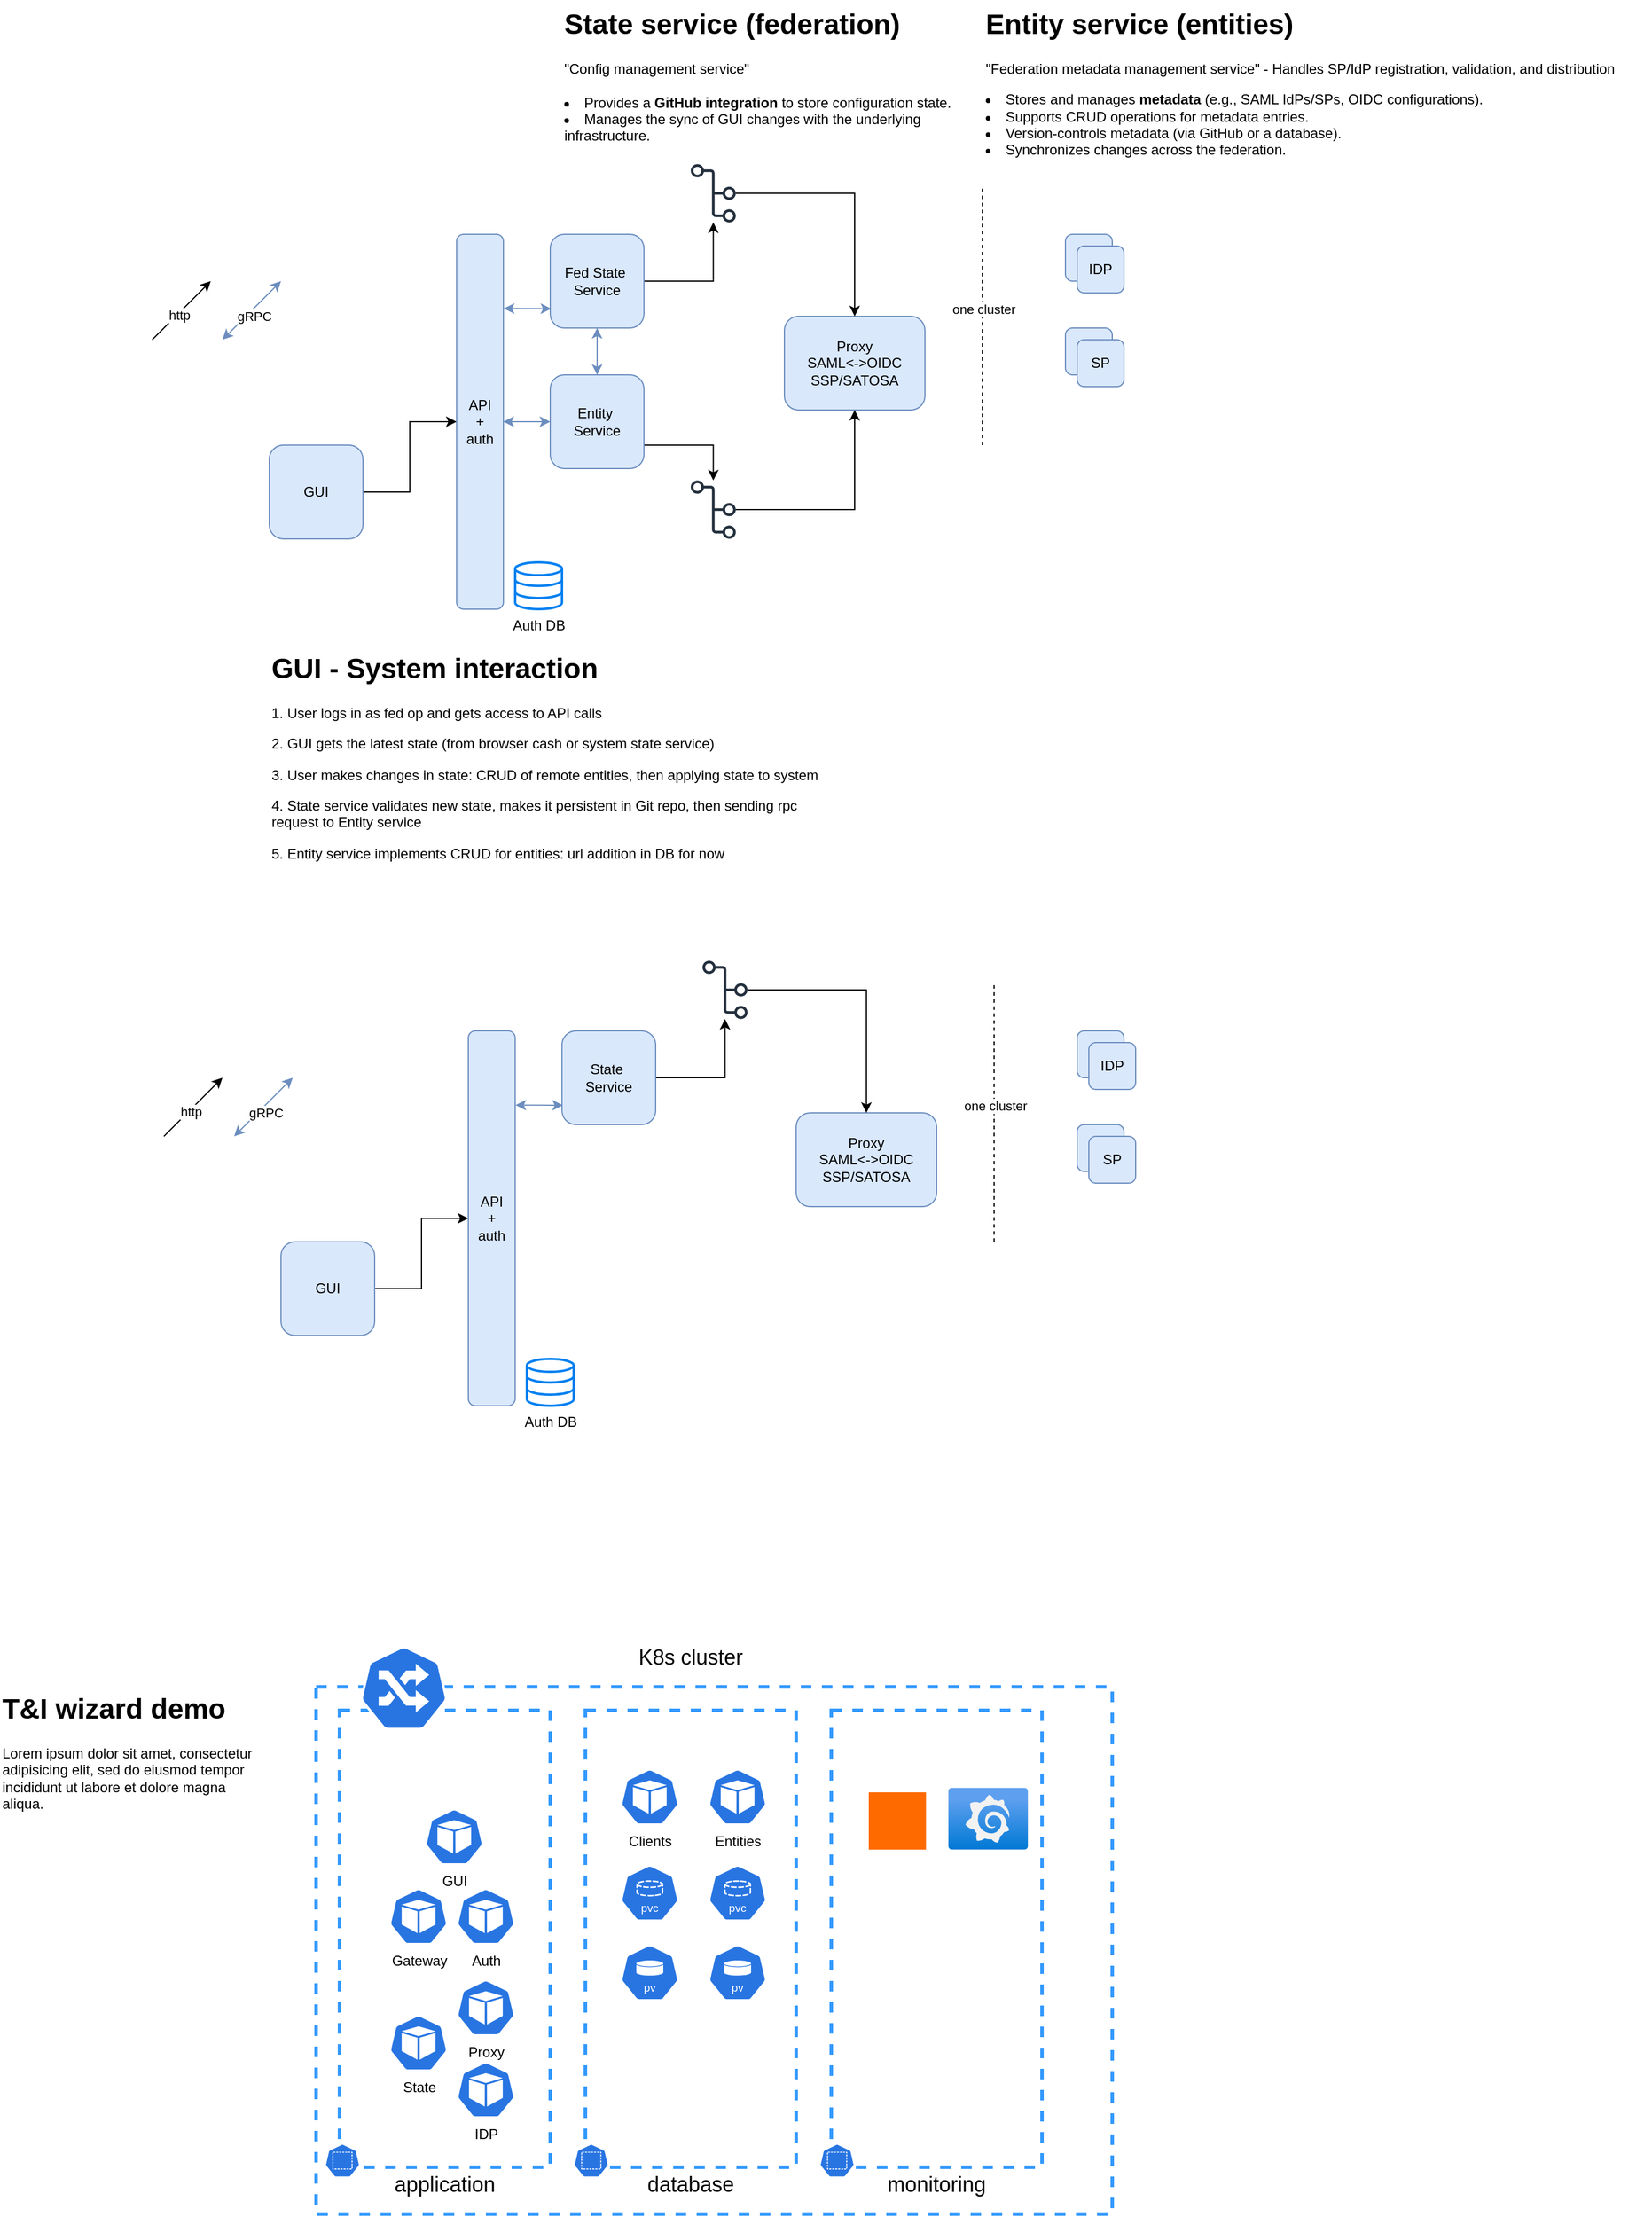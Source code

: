 <mxfile version="26.0.11">
  <diagram name="Page-1" id="v2YGlUvmtxhpplplM4XH">
    <mxGraphModel dx="954" dy="695" grid="1" gridSize="10" guides="1" tooltips="1" connect="1" arrows="1" fold="1" page="1" pageScale="1" pageWidth="850" pageHeight="1100" math="0" shadow="0">
      <root>
        <mxCell id="0" />
        <mxCell id="1" parent="0" />
        <mxCell id="MN9KcsfTJYWe4V_drN4--1" value="Proxy&lt;br&gt;SAML&amp;lt;-&amp;gt;OIDC&lt;br&gt;SSP/SATOSA" style="rounded=1;whiteSpace=wrap;html=1;fillColor=#dae8fc;strokeColor=#6c8ebf;" parent="1" vertex="1">
          <mxGeometry x="680" y="270" width="120" height="80" as="geometry" />
        </mxCell>
        <mxCell id="MN9KcsfTJYWe4V_drN4--11" style="edgeStyle=orthogonalEdgeStyle;rounded=0;orthogonalLoop=1;jettySize=auto;html=1;entryX=0;entryY=0.5;entryDx=0;entryDy=0;" parent="1" source="MN9KcsfTJYWe4V_drN4--2" target="MN9KcsfTJYWe4V_drN4--9" edge="1">
          <mxGeometry relative="1" as="geometry" />
        </mxCell>
        <mxCell id="MN9KcsfTJYWe4V_drN4--2" value="GUI" style="rounded=1;whiteSpace=wrap;html=1;fillColor=#dae8fc;strokeColor=#6c8ebf;" parent="1" vertex="1">
          <mxGeometry x="240" y="380" width="80" height="80" as="geometry" />
        </mxCell>
        <mxCell id="MN9KcsfTJYWe4V_drN4--47" style="edgeStyle=orthogonalEdgeStyle;rounded=0;orthogonalLoop=1;jettySize=auto;html=1;exitX=1;exitY=0.75;exitDx=0;exitDy=0;" parent="1" source="MN9KcsfTJYWe4V_drN4--5" target="MN9KcsfTJYWe4V_drN4--46" edge="1">
          <mxGeometry relative="1" as="geometry" />
        </mxCell>
        <mxCell id="MN9KcsfTJYWe4V_drN4--5" value="Entity&amp;nbsp;&lt;div&gt;Service&lt;/div&gt;" style="rounded=1;whiteSpace=wrap;html=1;fillColor=#dae8fc;strokeColor=#6c8ebf;" parent="1" vertex="1">
          <mxGeometry x="480" y="320" width="80" height="80" as="geometry" />
        </mxCell>
        <mxCell id="MN9KcsfTJYWe4V_drN4--45" style="edgeStyle=orthogonalEdgeStyle;rounded=0;orthogonalLoop=1;jettySize=auto;html=1;exitX=1;exitY=0.5;exitDx=0;exitDy=0;entryX=0;entryY=0.5;entryDx=0;entryDy=0;fillColor=#dae8fc;strokeColor=#6c8ebf;startArrow=classic;startFill=1;" parent="1" source="MN9KcsfTJYWe4V_drN4--9" target="MN9KcsfTJYWe4V_drN4--5" edge="1">
          <mxGeometry relative="1" as="geometry" />
        </mxCell>
        <mxCell id="MN9KcsfTJYWe4V_drN4--9" value="API&lt;div&gt;+&lt;br&gt;auth&lt;/div&gt;" style="rounded=1;whiteSpace=wrap;html=1;fillColor=#dae8fc;strokeColor=#6c8ebf;" parent="1" vertex="1">
          <mxGeometry x="400" y="200" width="40" height="320" as="geometry" />
        </mxCell>
        <mxCell id="MN9KcsfTJYWe4V_drN4--13" value="" style="endArrow=classic;html=1;rounded=0;" parent="1" edge="1">
          <mxGeometry width="50" height="50" relative="1" as="geometry">
            <mxPoint x="140" y="290" as="sourcePoint" />
            <mxPoint x="190" y="240" as="targetPoint" />
          </mxGeometry>
        </mxCell>
        <mxCell id="MN9KcsfTJYWe4V_drN4--14" value="http" style="edgeLabel;html=1;align=center;verticalAlign=middle;resizable=0;points=[];" parent="MN9KcsfTJYWe4V_drN4--13" vertex="1" connectable="0">
          <mxGeometry x="-0.13" y="-1" relative="1" as="geometry">
            <mxPoint as="offset" />
          </mxGeometry>
        </mxCell>
        <mxCell id="MN9KcsfTJYWe4V_drN4--15" value="" style="endArrow=classic;html=1;rounded=0;fillColor=#dae8fc;strokeColor=#6c8ebf;startArrow=classic;startFill=1;" parent="1" edge="1">
          <mxGeometry width="50" height="50" relative="1" as="geometry">
            <mxPoint x="200" y="290" as="sourcePoint" />
            <mxPoint x="250" y="240" as="targetPoint" />
          </mxGeometry>
        </mxCell>
        <mxCell id="MN9KcsfTJYWe4V_drN4--17" value="gRPC" style="edgeLabel;html=1;align=center;verticalAlign=middle;resizable=0;points=[];" parent="MN9KcsfTJYWe4V_drN4--15" vertex="1" connectable="0">
          <mxGeometry x="0.087" y="1" relative="1" as="geometry">
            <mxPoint y="8" as="offset" />
          </mxGeometry>
        </mxCell>
        <mxCell id="MN9KcsfTJYWe4V_drN4--48" style="edgeStyle=orthogonalEdgeStyle;rounded=0;orthogonalLoop=1;jettySize=auto;html=1;entryX=0.5;entryY=0;entryDx=0;entryDy=0;" parent="1" source="MN9KcsfTJYWe4V_drN4--21" target="MN9KcsfTJYWe4V_drN4--1" edge="1">
          <mxGeometry relative="1" as="geometry" />
        </mxCell>
        <mxCell id="MN9KcsfTJYWe4V_drN4--21" value="" style="sketch=0;outlineConnect=0;fontColor=#232F3E;gradientColor=none;fillColor=#232F3D;strokeColor=none;dashed=0;verticalLabelPosition=bottom;verticalAlign=top;align=center;html=1;fontSize=12;fontStyle=0;aspect=fixed;pointerEvents=1;shape=mxgraph.aws4.git_repository;" parent="1" vertex="1">
          <mxGeometry x="600" y="140" width="38.46" height="50" as="geometry" />
        </mxCell>
        <mxCell id="MN9KcsfTJYWe4V_drN4--25" style="edgeStyle=orthogonalEdgeStyle;rounded=0;orthogonalLoop=1;jettySize=auto;html=1;entryX=0.5;entryY=0;entryDx=0;entryDy=0;fillColor=#dae8fc;strokeColor=#6c8ebf;startArrow=classic;startFill=1;" parent="1" source="MN9KcsfTJYWe4V_drN4--23" target="MN9KcsfTJYWe4V_drN4--5" edge="1">
          <mxGeometry relative="1" as="geometry" />
        </mxCell>
        <mxCell id="MN9KcsfTJYWe4V_drN4--35" style="edgeStyle=orthogonalEdgeStyle;rounded=0;orthogonalLoop=1;jettySize=auto;html=1;exitX=1;exitY=0.5;exitDx=0;exitDy=0;" parent="1" source="MN9KcsfTJYWe4V_drN4--23" target="MN9KcsfTJYWe4V_drN4--21" edge="1">
          <mxGeometry relative="1" as="geometry" />
        </mxCell>
        <mxCell id="MN9KcsfTJYWe4V_drN4--23" value="Fed State&amp;nbsp;&lt;div&gt;Service&lt;/div&gt;" style="rounded=1;whiteSpace=wrap;html=1;fillColor=#dae8fc;strokeColor=#6c8ebf;" parent="1" vertex="1">
          <mxGeometry x="480" y="200" width="80" height="80" as="geometry" />
        </mxCell>
        <mxCell id="MN9KcsfTJYWe4V_drN4--26" value="&lt;h1 style=&quot;margin-top: 0px;&quot;&gt;GUI - System interaction&lt;/h1&gt;&lt;p&gt;1. User logs in as fed op and gets access to API calls&lt;/p&gt;&lt;p&gt;2. GUI gets the latest state (from browser cash or system state service)&lt;/p&gt;&lt;p&gt;3. User makes changes in state: CRUD of remote entities, then applying state to system&amp;nbsp;&lt;br&gt;&lt;/p&gt;&lt;p&gt;4. State service validates new state, makes it persistent in Git repo, then sending rpc request to Entity service&lt;/p&gt;&lt;p&gt;5. Entity service implements CRUD for entities: url addition in DB for now&lt;/p&gt;" style="text;html=1;whiteSpace=wrap;overflow=hidden;rounded=0;" parent="1" vertex="1">
          <mxGeometry x="240" y="550" width="480" height="210" as="geometry" />
        </mxCell>
        <mxCell id="MN9KcsfTJYWe4V_drN4--29" value="Auth DB" style="html=1;verticalLabelPosition=bottom;align=center;labelBackgroundColor=#ffffff;verticalAlign=top;strokeWidth=2;strokeColor=#0080F0;shadow=0;dashed=0;shape=mxgraph.ios7.icons.data;" parent="1" vertex="1">
          <mxGeometry x="450" y="480" width="40" height="40" as="geometry" />
        </mxCell>
        <mxCell id="MN9KcsfTJYWe4V_drN4--32" style="edgeStyle=orthogonalEdgeStyle;rounded=0;orthogonalLoop=1;jettySize=auto;html=1;entryX=0.01;entryY=0.794;entryDx=0;entryDy=0;startArrow=classic;startFill=1;fillColor=#dae8fc;strokeColor=#6c8ebf;entryPerimeter=0;exitX=1.009;exitY=0.198;exitDx=0;exitDy=0;exitPerimeter=0;" parent="1" source="MN9KcsfTJYWe4V_drN4--9" target="MN9KcsfTJYWe4V_drN4--23" edge="1">
          <mxGeometry relative="1" as="geometry">
            <mxPoint x="440" y="260" as="sourcePoint" />
            <mxPoint x="480" y="260" as="targetPoint" />
          </mxGeometry>
        </mxCell>
        <mxCell id="MN9KcsfTJYWe4V_drN4--33" value="&lt;h1 style=&quot;margin-top: 0px;&quot;&gt;State service (federation)&lt;/h1&gt;&lt;div&gt;&quot;Config management service&quot;&lt;/div&gt;&lt;div&gt;&lt;br&gt;&lt;/div&gt;&lt;div&gt;&lt;li style=&quot;--un-translate-z: 0; --un-pan-x: ; --un-pan-y: ; --un-pinch-zoom: ; --un-scroll-snap-strictness: proximity; --un-ordinal: ; --un-slashed-zero: ; --un-numeric-figure: ; --un-numeric-spacing: ; --un-numeric-fraction: ; --un-border-spacing-x: 0; --un-border-spacing-y: 0; --un-ring-offset-shadow: 0 0 rgb(0 0 0 / 0); --un-ring-shadow: 0 0 rgb(0 0 0 / 0); --un-shadow-inset: ; --un-shadow: 0 0 rgb(0 0 0 / 0); --un-ring-inset: ; --un-ring-offset-width: 0px; --un-ring-offset-color: light-dark(#fff, #000000); --un-ring-width: 0px; --un-ring-color: rgb(147 197 253 / .5); --un-blur: ; --un-brightness: ; --un-contrast: ; --un-drop-shadow: ; --un-grayscale: ; --un-hue-rotate: ; --un-invert: ; --un-saturate: ; --un-sepia: ; --un-backdrop-blur: ; --un-backdrop-brightness: ; --un-backdrop-contrast: ; --un-backdrop-grayscale: ; --un-backdrop-hue-rotate: ; --un-backdrop-invert: ; --un-backdrop-opacity: ; --un-backdrop-saturate: ; --un-backdrop-sepia: ;&quot;&gt;Provides a &lt;strong style=&quot;background-color: transparent; color: light-dark(rgb(0, 0, 0), rgb(255, 255, 255));&quot;&gt;GitHub integration&lt;/strong&gt;&lt;span style=&quot;background-color: transparent; color: light-dark(rgb(0, 0, 0), rgb(255, 255, 255));&quot;&gt; to store configuration state.&lt;/span&gt;&lt;/li&gt;&lt;li style=&quot;--un-translate-z: 0; --un-pan-x: ; --un-pan-y: ; --un-pinch-zoom: ; --un-scroll-snap-strictness: proximity; --un-ordinal: ; --un-slashed-zero: ; --un-numeric-figure: ; --un-numeric-spacing: ; --un-numeric-fraction: ; --un-border-spacing-x: 0; --un-border-spacing-y: 0; --un-ring-offset-shadow: 0 0 rgb(0 0 0 / 0); --un-ring-shadow: 0 0 rgb(0 0 0 / 0); --un-shadow-inset: ; --un-shadow: 0 0 rgb(0 0 0 / 0); --un-ring-inset: ; --un-ring-offset-width: 0px; --un-ring-offset-color: light-dark(#fff, #000000); --un-ring-width: 0px; --un-ring-color: rgb(147 197 253 / .5); --un-blur: ; --un-brightness: ; --un-contrast: ; --un-drop-shadow: ; --un-grayscale: ; --un-hue-rotate: ; --un-invert: ; --un-saturate: ; --un-sepia: ; --un-backdrop-blur: ; --un-backdrop-brightness: ; --un-backdrop-contrast: ; --un-backdrop-grayscale: ; --un-backdrop-hue-rotate: ; --un-backdrop-invert: ; --un-backdrop-opacity: ; --un-backdrop-saturate: ; --un-backdrop-sepia: ;&quot;&gt;Manages the sync of GUI changes with the underlying infrastructure.&lt;/li&gt;&lt;/div&gt;" style="text;html=1;whiteSpace=wrap;overflow=hidden;rounded=0;" parent="1" vertex="1">
          <mxGeometry x="490" width="340" height="160" as="geometry" />
        </mxCell>
        <mxCell id="MN9KcsfTJYWe4V_drN4--34" value="&lt;h1 style=&quot;margin-top: 0px;&quot;&gt;Entity service (entities)&lt;/h1&gt;&lt;p&gt;&quot;Federation metadata management service&quot; -&amp;nbsp;&lt;span style=&quot;background-color: transparent; color: light-dark(rgb(0, 0, 0), rgb(255, 255, 255));&quot;&gt;Handles SP/IdP registration, validation, and distribution&lt;/span&gt;&lt;/p&gt;&lt;li&gt;Stores and manages &lt;strong&gt;metadata&lt;/strong&gt; (e.g., SAML IdPs/SPs, OIDC configurations).&lt;/li&gt;&lt;li&gt;Supports CRUD operations for metadata entries.&lt;/li&gt;&lt;li&gt;Version-controls metadata (via GitHub or a database).&lt;/li&gt;&lt;li&gt;Synchronizes changes across the federation.&lt;/li&gt;" style="text;html=1;whiteSpace=wrap;overflow=hidden;rounded=0;" parent="1" vertex="1">
          <mxGeometry x="850" width="570" height="160" as="geometry" />
        </mxCell>
        <mxCell id="MN9KcsfTJYWe4V_drN4--38" value="IDP" style="rounded=1;whiteSpace=wrap;html=1;fillColor=#dae8fc;strokeColor=#6c8ebf;" parent="1" vertex="1">
          <mxGeometry x="920" y="200" width="40" height="40" as="geometry" />
        </mxCell>
        <mxCell id="MN9KcsfTJYWe4V_drN4--39" value="SP" style="rounded=1;whiteSpace=wrap;html=1;fillColor=#dae8fc;strokeColor=#6c8ebf;" parent="1" vertex="1">
          <mxGeometry x="920" y="280" width="40" height="40" as="geometry" />
        </mxCell>
        <mxCell id="MN9KcsfTJYWe4V_drN4--40" value="" style="endArrow=none;dashed=1;html=1;rounded=0;" parent="1" edge="1">
          <mxGeometry width="50" height="50" relative="1" as="geometry">
            <mxPoint x="849.09" y="380" as="sourcePoint" />
            <mxPoint x="849.09" y="160" as="targetPoint" />
          </mxGeometry>
        </mxCell>
        <mxCell id="MN9KcsfTJYWe4V_drN4--41" value="one cluster" style="edgeLabel;html=1;align=center;verticalAlign=middle;resizable=0;points=[];" parent="MN9KcsfTJYWe4V_drN4--40" vertex="1" connectable="0">
          <mxGeometry x="0.06" y="-1" relative="1" as="geometry">
            <mxPoint as="offset" />
          </mxGeometry>
        </mxCell>
        <mxCell id="MN9KcsfTJYWe4V_drN4--42" value="IDP" style="rounded=1;whiteSpace=wrap;html=1;fillColor=#dae8fc;strokeColor=#6c8ebf;" parent="1" vertex="1">
          <mxGeometry x="930" y="210" width="40" height="40" as="geometry" />
        </mxCell>
        <mxCell id="MN9KcsfTJYWe4V_drN4--43" value="SP" style="rounded=1;whiteSpace=wrap;html=1;fillColor=#dae8fc;strokeColor=#6c8ebf;" parent="1" vertex="1">
          <mxGeometry x="930" y="290" width="40" height="40" as="geometry" />
        </mxCell>
        <mxCell id="MN9KcsfTJYWe4V_drN4--49" style="edgeStyle=orthogonalEdgeStyle;rounded=0;orthogonalLoop=1;jettySize=auto;html=1;entryX=0.5;entryY=1;entryDx=0;entryDy=0;" parent="1" source="MN9KcsfTJYWe4V_drN4--46" target="MN9KcsfTJYWe4V_drN4--1" edge="1">
          <mxGeometry relative="1" as="geometry" />
        </mxCell>
        <mxCell id="MN9KcsfTJYWe4V_drN4--46" value="" style="sketch=0;outlineConnect=0;fontColor=#232F3E;gradientColor=none;fillColor=#232F3D;strokeColor=none;dashed=0;verticalLabelPosition=bottom;verticalAlign=top;align=center;html=1;fontSize=12;fontStyle=0;aspect=fixed;pointerEvents=1;shape=mxgraph.aws4.git_repository;" parent="1" vertex="1">
          <mxGeometry x="600" y="410" width="38.46" height="50" as="geometry" />
        </mxCell>
        <mxCell id="GChPjPUcfVqn9qW8DTfk-1" value="Proxy&lt;br&gt;SAML&amp;lt;-&amp;gt;OIDC&lt;br&gt;SSP/SATOSA" style="rounded=1;whiteSpace=wrap;html=1;fillColor=#dae8fc;strokeColor=#6c8ebf;" parent="1" vertex="1">
          <mxGeometry x="690" y="950" width="120" height="80" as="geometry" />
        </mxCell>
        <mxCell id="GChPjPUcfVqn9qW8DTfk-2" style="edgeStyle=orthogonalEdgeStyle;rounded=0;orthogonalLoop=1;jettySize=auto;html=1;entryX=0;entryY=0.5;entryDx=0;entryDy=0;" parent="1" source="GChPjPUcfVqn9qW8DTfk-3" target="GChPjPUcfVqn9qW8DTfk-7" edge="1">
          <mxGeometry relative="1" as="geometry" />
        </mxCell>
        <mxCell id="GChPjPUcfVqn9qW8DTfk-3" value="GUI" style="rounded=1;whiteSpace=wrap;html=1;fillColor=#dae8fc;strokeColor=#6c8ebf;" parent="1" vertex="1">
          <mxGeometry x="250" y="1060" width="80" height="80" as="geometry" />
        </mxCell>
        <mxCell id="GChPjPUcfVqn9qW8DTfk-7" value="API&lt;div&gt;+&lt;br&gt;auth&lt;/div&gt;" style="rounded=1;whiteSpace=wrap;html=1;fillColor=#dae8fc;strokeColor=#6c8ebf;" parent="1" vertex="1">
          <mxGeometry x="410" y="880" width="40" height="320" as="geometry" />
        </mxCell>
        <mxCell id="GChPjPUcfVqn9qW8DTfk-8" value="" style="endArrow=classic;html=1;rounded=0;" parent="1" edge="1">
          <mxGeometry width="50" height="50" relative="1" as="geometry">
            <mxPoint x="150" y="970" as="sourcePoint" />
            <mxPoint x="200" y="920" as="targetPoint" />
          </mxGeometry>
        </mxCell>
        <mxCell id="GChPjPUcfVqn9qW8DTfk-9" value="http" style="edgeLabel;html=1;align=center;verticalAlign=middle;resizable=0;points=[];" parent="GChPjPUcfVqn9qW8DTfk-8" vertex="1" connectable="0">
          <mxGeometry x="-0.13" y="-1" relative="1" as="geometry">
            <mxPoint as="offset" />
          </mxGeometry>
        </mxCell>
        <mxCell id="GChPjPUcfVqn9qW8DTfk-10" value="" style="endArrow=classic;html=1;rounded=0;fillColor=#dae8fc;strokeColor=#6c8ebf;startArrow=classic;startFill=1;" parent="1" edge="1">
          <mxGeometry width="50" height="50" relative="1" as="geometry">
            <mxPoint x="210" y="970" as="sourcePoint" />
            <mxPoint x="260" y="920" as="targetPoint" />
          </mxGeometry>
        </mxCell>
        <mxCell id="GChPjPUcfVqn9qW8DTfk-11" value="gRPC" style="edgeLabel;html=1;align=center;verticalAlign=middle;resizable=0;points=[];" parent="GChPjPUcfVqn9qW8DTfk-10" vertex="1" connectable="0">
          <mxGeometry x="0.087" y="1" relative="1" as="geometry">
            <mxPoint y="8" as="offset" />
          </mxGeometry>
        </mxCell>
        <mxCell id="GChPjPUcfVqn9qW8DTfk-12" style="edgeStyle=orthogonalEdgeStyle;rounded=0;orthogonalLoop=1;jettySize=auto;html=1;entryX=0.5;entryY=0;entryDx=0;entryDy=0;" parent="1" source="GChPjPUcfVqn9qW8DTfk-13" target="GChPjPUcfVqn9qW8DTfk-1" edge="1">
          <mxGeometry relative="1" as="geometry" />
        </mxCell>
        <mxCell id="GChPjPUcfVqn9qW8DTfk-13" value="" style="sketch=0;outlineConnect=0;fontColor=#232F3E;gradientColor=none;fillColor=#232F3D;strokeColor=none;dashed=0;verticalLabelPosition=bottom;verticalAlign=top;align=center;html=1;fontSize=12;fontStyle=0;aspect=fixed;pointerEvents=1;shape=mxgraph.aws4.git_repository;" parent="1" vertex="1">
          <mxGeometry x="610" y="820" width="38.46" height="50" as="geometry" />
        </mxCell>
        <mxCell id="GChPjPUcfVqn9qW8DTfk-15" style="edgeStyle=orthogonalEdgeStyle;rounded=0;orthogonalLoop=1;jettySize=auto;html=1;exitX=1;exitY=0.5;exitDx=0;exitDy=0;" parent="1" source="GChPjPUcfVqn9qW8DTfk-16" target="GChPjPUcfVqn9qW8DTfk-13" edge="1">
          <mxGeometry relative="1" as="geometry" />
        </mxCell>
        <mxCell id="GChPjPUcfVqn9qW8DTfk-16" value="State&amp;nbsp;&lt;div&gt;Service&lt;/div&gt;" style="rounded=1;whiteSpace=wrap;html=1;fillColor=#dae8fc;strokeColor=#6c8ebf;" parent="1" vertex="1">
          <mxGeometry x="490" y="880" width="80" height="80" as="geometry" />
        </mxCell>
        <mxCell id="GChPjPUcfVqn9qW8DTfk-17" value="Auth DB" style="html=1;verticalLabelPosition=bottom;align=center;labelBackgroundColor=#ffffff;verticalAlign=top;strokeWidth=2;strokeColor=#0080F0;shadow=0;dashed=0;shape=mxgraph.ios7.icons.data;" parent="1" vertex="1">
          <mxGeometry x="460" y="1160" width="40" height="40" as="geometry" />
        </mxCell>
        <mxCell id="GChPjPUcfVqn9qW8DTfk-18" style="edgeStyle=orthogonalEdgeStyle;rounded=0;orthogonalLoop=1;jettySize=auto;html=1;entryX=0.01;entryY=0.794;entryDx=0;entryDy=0;startArrow=classic;startFill=1;fillColor=#dae8fc;strokeColor=#6c8ebf;entryPerimeter=0;exitX=1.009;exitY=0.198;exitDx=0;exitDy=0;exitPerimeter=0;" parent="1" source="GChPjPUcfVqn9qW8DTfk-7" target="GChPjPUcfVqn9qW8DTfk-16" edge="1">
          <mxGeometry relative="1" as="geometry">
            <mxPoint x="450" y="940" as="sourcePoint" />
            <mxPoint x="490" y="940" as="targetPoint" />
          </mxGeometry>
        </mxCell>
        <mxCell id="GChPjPUcfVqn9qW8DTfk-19" value="IDP" style="rounded=1;whiteSpace=wrap;html=1;fillColor=#dae8fc;strokeColor=#6c8ebf;" parent="1" vertex="1">
          <mxGeometry x="930" y="880" width="40" height="40" as="geometry" />
        </mxCell>
        <mxCell id="GChPjPUcfVqn9qW8DTfk-20" value="SP" style="rounded=1;whiteSpace=wrap;html=1;fillColor=#dae8fc;strokeColor=#6c8ebf;" parent="1" vertex="1">
          <mxGeometry x="930" y="960" width="40" height="40" as="geometry" />
        </mxCell>
        <mxCell id="GChPjPUcfVqn9qW8DTfk-21" value="" style="endArrow=none;dashed=1;html=1;rounded=0;" parent="1" edge="1">
          <mxGeometry width="50" height="50" relative="1" as="geometry">
            <mxPoint x="859.09" y="1060" as="sourcePoint" />
            <mxPoint x="859.09" y="840" as="targetPoint" />
          </mxGeometry>
        </mxCell>
        <mxCell id="GChPjPUcfVqn9qW8DTfk-22" value="one cluster" style="edgeLabel;html=1;align=center;verticalAlign=middle;resizable=0;points=[];" parent="GChPjPUcfVqn9qW8DTfk-21" vertex="1" connectable="0">
          <mxGeometry x="0.06" y="-1" relative="1" as="geometry">
            <mxPoint as="offset" />
          </mxGeometry>
        </mxCell>
        <mxCell id="GChPjPUcfVqn9qW8DTfk-23" value="IDP" style="rounded=1;whiteSpace=wrap;html=1;fillColor=#dae8fc;strokeColor=#6c8ebf;" parent="1" vertex="1">
          <mxGeometry x="940" y="890" width="40" height="40" as="geometry" />
        </mxCell>
        <mxCell id="GChPjPUcfVqn9qW8DTfk-24" value="SP" style="rounded=1;whiteSpace=wrap;html=1;fillColor=#dae8fc;strokeColor=#6c8ebf;" parent="1" vertex="1">
          <mxGeometry x="940" y="970" width="40" height="40" as="geometry" />
        </mxCell>
        <mxCell id="JROPUV_Ewjum0Y9yDf6L-1" value="K8s cluster" style="text;html=1;align=center;verticalAlign=middle;whiteSpace=wrap;rounded=0;fontSize=18;" vertex="1" parent="1">
          <mxGeometry x="535" y="1400" width="130" height="30" as="geometry" />
        </mxCell>
        <mxCell id="JROPUV_Ewjum0Y9yDf6L-2" value="" style="rounded=0;whiteSpace=wrap;html=1;fillColor=none;strokeColor=#3399FF;dashed=1;strokeWidth=3;" vertex="1" parent="1">
          <mxGeometry x="280" y="1440" width="680" height="450" as="geometry" />
        </mxCell>
        <mxCell id="JROPUV_Ewjum0Y9yDf6L-3" value="" style="rounded=0;whiteSpace=wrap;html=1;fillColor=none;strokeColor=#3399FF;dashed=1;strokeWidth=3;" vertex="1" parent="1">
          <mxGeometry x="300" y="1460" width="180" height="390" as="geometry" />
        </mxCell>
        <mxCell id="JROPUV_Ewjum0Y9yDf6L-4" value="application" style="text;html=1;align=center;verticalAlign=middle;whiteSpace=wrap;rounded=0;fontSize=18;" vertex="1" parent="1">
          <mxGeometry x="325" y="1850" width="130" height="30" as="geometry" />
        </mxCell>
        <mxCell id="JROPUV_Ewjum0Y9yDf6L-5" value="" style="rounded=0;whiteSpace=wrap;html=1;fillColor=none;strokeColor=#3399FF;dashed=1;strokeWidth=3;" vertex="1" parent="1">
          <mxGeometry x="510" y="1460" width="180" height="390" as="geometry" />
        </mxCell>
        <mxCell id="JROPUV_Ewjum0Y9yDf6L-6" value="database" style="text;html=1;align=center;verticalAlign=middle;whiteSpace=wrap;rounded=0;fontSize=18;" vertex="1" parent="1">
          <mxGeometry x="535" y="1850" width="130" height="30" as="geometry" />
        </mxCell>
        <mxCell id="JROPUV_Ewjum0Y9yDf6L-7" value="" style="rounded=0;whiteSpace=wrap;html=1;fillColor=none;strokeColor=#3399FF;dashed=1;strokeWidth=3;" vertex="1" parent="1">
          <mxGeometry x="720" y="1460" width="180" height="390" as="geometry" />
        </mxCell>
        <mxCell id="JROPUV_Ewjum0Y9yDf6L-8" value="monitoring" style="text;html=1;align=center;verticalAlign=middle;whiteSpace=wrap;rounded=0;fontSize=18;" vertex="1" parent="1">
          <mxGeometry x="745" y="1850" width="130" height="30" as="geometry" />
        </mxCell>
        <mxCell id="JROPUV_Ewjum0Y9yDf6L-9" value="GUI" style="aspect=fixed;sketch=0;html=1;dashed=0;whitespace=wrap;verticalLabelPosition=bottom;verticalAlign=top;fillColor=#2875E2;strokeColor=#ffffff;points=[[0.005,0.63,0],[0.1,0.2,0],[0.9,0.2,0],[0.5,0,0],[0.995,0.63,0],[0.72,0.99,0],[0.5,1,0],[0.28,0.99,0]];shape=mxgraph.kubernetes.icon2;prIcon=pod" vertex="1" parent="1">
          <mxGeometry x="373" y="1544" width="50" height="48" as="geometry" />
        </mxCell>
        <mxCell id="JROPUV_Ewjum0Y9yDf6L-10" value="IDP" style="aspect=fixed;sketch=0;html=1;dashed=0;whitespace=wrap;verticalLabelPosition=bottom;verticalAlign=top;fillColor=#2875E2;strokeColor=#ffffff;points=[[0.005,0.63,0],[0.1,0.2,0],[0.9,0.2,0],[0.5,0,0],[0.995,0.63,0],[0.72,0.99,0],[0.5,1,0],[0.28,0.99,0]];shape=mxgraph.kubernetes.icon2;prIcon=pod" vertex="1" parent="1">
          <mxGeometry x="400" y="1760" width="50" height="48" as="geometry" />
        </mxCell>
        <mxCell id="JROPUV_Ewjum0Y9yDf6L-13" value="Proxy" style="aspect=fixed;sketch=0;html=1;dashed=0;whitespace=wrap;verticalLabelPosition=bottom;verticalAlign=top;fillColor=#2875E2;strokeColor=#ffffff;points=[[0.005,0.63,0],[0.1,0.2,0],[0.9,0.2,0],[0.5,0,0],[0.995,0.63,0],[0.72,0.99,0],[0.5,1,0],[0.28,0.99,0]];shape=mxgraph.kubernetes.icon2;prIcon=pod" vertex="1" parent="1">
          <mxGeometry x="400" y="1690" width="50" height="48" as="geometry" />
        </mxCell>
        <mxCell id="JROPUV_Ewjum0Y9yDf6L-14" value="State" style="aspect=fixed;sketch=0;html=1;dashed=0;whitespace=wrap;verticalLabelPosition=bottom;verticalAlign=top;fillColor=#2875E2;strokeColor=#ffffff;points=[[0.005,0.63,0],[0.1,0.2,0],[0.9,0.2,0],[0.5,0,0],[0.995,0.63,0],[0.72,0.99,0],[0.5,1,0],[0.28,0.99,0]];shape=mxgraph.kubernetes.icon2;prIcon=pod" vertex="1" parent="1">
          <mxGeometry x="342.5" y="1720" width="50" height="48" as="geometry" />
        </mxCell>
        <mxCell id="JROPUV_Ewjum0Y9yDf6L-15" value="Gateway" style="aspect=fixed;sketch=0;html=1;dashed=0;whitespace=wrap;verticalLabelPosition=bottom;verticalAlign=top;fillColor=#2875E2;strokeColor=#ffffff;points=[[0.005,0.63,0],[0.1,0.2,0],[0.9,0.2,0],[0.5,0,0],[0.995,0.63,0],[0.72,0.99,0],[0.5,1,0],[0.28,0.99,0]];shape=mxgraph.kubernetes.icon2;prIcon=pod" vertex="1" parent="1">
          <mxGeometry x="342.5" y="1612" width="50" height="48" as="geometry" />
        </mxCell>
        <mxCell id="JROPUV_Ewjum0Y9yDf6L-16" value="Clients" style="aspect=fixed;sketch=0;html=1;dashed=0;whitespace=wrap;verticalLabelPosition=bottom;verticalAlign=top;fillColor=#2875E2;strokeColor=#ffffff;points=[[0.005,0.63,0],[0.1,0.2,0],[0.9,0.2,0],[0.5,0,0],[0.995,0.63,0],[0.72,0.99,0],[0.5,1,0],[0.28,0.99,0]];shape=mxgraph.kubernetes.icon2;prIcon=pod" vertex="1" parent="1">
          <mxGeometry x="540" y="1510" width="50" height="48" as="geometry" />
        </mxCell>
        <mxCell id="JROPUV_Ewjum0Y9yDf6L-17" value="Entities" style="aspect=fixed;sketch=0;html=1;dashed=0;whitespace=wrap;verticalLabelPosition=bottom;verticalAlign=top;fillColor=#2875E2;strokeColor=#ffffff;points=[[0.005,0.63,0],[0.1,0.2,0],[0.9,0.2,0],[0.5,0,0],[0.995,0.63,0],[0.72,0.99,0],[0.5,1,0],[0.28,0.99,0]];shape=mxgraph.kubernetes.icon2;prIcon=pod" vertex="1" parent="1">
          <mxGeometry x="615" y="1510" width="50" height="48" as="geometry" />
        </mxCell>
        <mxCell id="JROPUV_Ewjum0Y9yDf6L-18" value="Auth" style="aspect=fixed;sketch=0;html=1;dashed=0;whitespace=wrap;verticalLabelPosition=bottom;verticalAlign=top;fillColor=#2875E2;strokeColor=#ffffff;points=[[0.005,0.63,0],[0.1,0.2,0],[0.9,0.2,0],[0.5,0,0],[0.995,0.63,0],[0.72,0.99,0],[0.5,1,0],[0.28,0.99,0]];shape=mxgraph.kubernetes.icon2;prIcon=pod" vertex="1" parent="1">
          <mxGeometry x="400" y="1612" width="50" height="48" as="geometry" />
        </mxCell>
        <mxCell id="JROPUV_Ewjum0Y9yDf6L-19" value="" style="points=[];aspect=fixed;html=1;align=center;shadow=0;dashed=0;fillColor=#FF6A00;strokeColor=none;shape=mxgraph.alibaba_cloud.prometheus;" vertex="1" parent="1">
          <mxGeometry x="752" y="1530" width="48.9" height="48.9" as="geometry" />
        </mxCell>
        <mxCell id="JROPUV_Ewjum0Y9yDf6L-20" value="" style="image;aspect=fixed;html=1;points=[];align=center;fontSize=12;image=img/lib/azure2/other/Grafana.svg;" vertex="1" parent="1">
          <mxGeometry x="820" y="1526.1" width="68" height="52.8" as="geometry" />
        </mxCell>
        <mxCell id="JROPUV_Ewjum0Y9yDf6L-21" value="" style="aspect=fixed;sketch=0;html=1;dashed=0;whitespace=wrap;verticalLabelPosition=bottom;verticalAlign=top;fillColor=#2875E2;strokeColor=#ffffff;points=[[0.005,0.63,0],[0.1,0.2,0],[0.9,0.2,0],[0.5,0,0],[0.995,0.63,0],[0.72,0.99,0],[0.5,1,0],[0.28,0.99,0]];shape=mxgraph.kubernetes.icon2;prIcon=ing" vertex="1" parent="1">
          <mxGeometry x="317.5" y="1405" width="75" height="72" as="geometry" />
        </mxCell>
        <mxCell id="JROPUV_Ewjum0Y9yDf6L-22" value="" style="aspect=fixed;sketch=0;html=1;dashed=0;whitespace=wrap;verticalLabelPosition=bottom;verticalAlign=top;fillColor=#2875E2;strokeColor=#ffffff;points=[[0.005,0.63,0],[0.1,0.2,0],[0.9,0.2,0],[0.5,0,0],[0.995,0.63,0],[0.72,0.99,0],[0.5,1,0],[0.28,0.99,0]];shape=mxgraph.kubernetes.icon2;prIcon=ns" vertex="1" parent="1">
          <mxGeometry x="287.5" y="1830" width="30" height="28.8" as="geometry" />
        </mxCell>
        <mxCell id="JROPUV_Ewjum0Y9yDf6L-23" value="" style="aspect=fixed;sketch=0;html=1;dashed=0;whitespace=wrap;verticalLabelPosition=bottom;verticalAlign=top;fillColor=#2875E2;strokeColor=#ffffff;points=[[0.005,0.63,0],[0.1,0.2,0],[0.9,0.2,0],[0.5,0,0],[0.995,0.63,0],[0.72,0.99,0],[0.5,1,0],[0.28,0.99,0]];shape=mxgraph.kubernetes.icon2;prIcon=ns" vertex="1" parent="1">
          <mxGeometry x="500" y="1830" width="30" height="28.8" as="geometry" />
        </mxCell>
        <mxCell id="JROPUV_Ewjum0Y9yDf6L-24" value="" style="aspect=fixed;sketch=0;html=1;dashed=0;whitespace=wrap;verticalLabelPosition=bottom;verticalAlign=top;fillColor=#2875E2;strokeColor=#ffffff;points=[[0.005,0.63,0],[0.1,0.2,0],[0.9,0.2,0],[0.5,0,0],[0.995,0.63,0],[0.72,0.99,0],[0.5,1,0],[0.28,0.99,0]];shape=mxgraph.kubernetes.icon2;prIcon=ns" vertex="1" parent="1">
          <mxGeometry x="710" y="1830" width="30" height="28.8" as="geometry" />
        </mxCell>
        <mxCell id="JROPUV_Ewjum0Y9yDf6L-29" value="" style="aspect=fixed;sketch=0;html=1;dashed=0;whitespace=wrap;verticalLabelPosition=bottom;verticalAlign=top;fillColor=#2875E2;strokeColor=#ffffff;points=[[0.005,0.63,0],[0.1,0.2,0],[0.9,0.2,0],[0.5,0,0],[0.995,0.63,0],[0.72,0.99,0],[0.5,1,0],[0.28,0.99,0]];shape=mxgraph.kubernetes.icon2;kubernetesLabel=1;prIcon=pvc" vertex="1" parent="1">
          <mxGeometry x="540" y="1592" width="50" height="48" as="geometry" />
        </mxCell>
        <mxCell id="JROPUV_Ewjum0Y9yDf6L-30" value="" style="aspect=fixed;sketch=0;html=1;dashed=0;whitespace=wrap;verticalLabelPosition=bottom;verticalAlign=top;fillColor=#2875E2;strokeColor=#ffffff;points=[[0.005,0.63,0],[0.1,0.2,0],[0.9,0.2,0],[0.5,0,0],[0.995,0.63,0],[0.72,0.99,0],[0.5,1,0],[0.28,0.99,0]];shape=mxgraph.kubernetes.icon2;kubernetesLabel=1;prIcon=pvc" vertex="1" parent="1">
          <mxGeometry x="615" y="1592" width="50" height="48" as="geometry" />
        </mxCell>
        <mxCell id="JROPUV_Ewjum0Y9yDf6L-31" value="" style="aspect=fixed;sketch=0;html=1;dashed=0;whitespace=wrap;verticalLabelPosition=bottom;verticalAlign=top;fillColor=#2875E2;strokeColor=#ffffff;points=[[0.005,0.63,0],[0.1,0.2,0],[0.9,0.2,0],[0.5,0,0],[0.995,0.63,0],[0.72,0.99,0],[0.5,1,0],[0.28,0.99,0]];shape=mxgraph.kubernetes.icon2;kubernetesLabel=1;prIcon=pv" vertex="1" parent="1">
          <mxGeometry x="540" y="1660" width="50" height="48" as="geometry" />
        </mxCell>
        <mxCell id="JROPUV_Ewjum0Y9yDf6L-32" value="" style="aspect=fixed;sketch=0;html=1;dashed=0;whitespace=wrap;verticalLabelPosition=bottom;verticalAlign=top;fillColor=#2875E2;strokeColor=#ffffff;points=[[0.005,0.63,0],[0.1,0.2,0],[0.9,0.2,0],[0.5,0,0],[0.995,0.63,0],[0.72,0.99,0],[0.5,1,0],[0.28,0.99,0]];shape=mxgraph.kubernetes.icon2;kubernetesLabel=1;prIcon=pv" vertex="1" parent="1">
          <mxGeometry x="615" y="1660" width="50" height="48" as="geometry" />
        </mxCell>
        <mxCell id="JROPUV_Ewjum0Y9yDf6L-33" value="&lt;h1 style=&quot;margin-top: 0px;&quot;&gt;T&amp;amp;I wizard demo&lt;/h1&gt;&lt;p&gt;Lorem ipsum dolor sit amet, consectetur adipisicing elit, sed do eiusmod tempor incididunt ut labore et dolore magna aliqua.&lt;/p&gt;" style="text;html=1;whiteSpace=wrap;overflow=hidden;rounded=0;" vertex="1" parent="1">
          <mxGeometry x="10" y="1438" width="220" height="120" as="geometry" />
        </mxCell>
      </root>
    </mxGraphModel>
  </diagram>
</mxfile>
